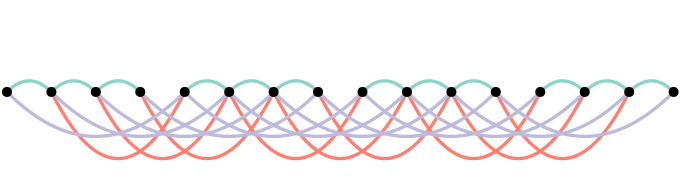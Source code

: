 <?xml version="1.0"?>
<!DOCTYPE ipe SYSTEM "ipe.dtd">
<ipe version="70218" creator="Ipe 7.2.18">
<info created="D:20201031210332" modified="D:20201101192553"/>
<ipestyle name="basic">
<symbol name="arrow/arc(spx)">
<path stroke="sym-stroke" fill="sym-stroke" pen="sym-pen">
0 0 m
-1 0.333 l
-1 -0.333 l
h
</path>
</symbol>
<symbol name="arrow/farc(spx)">
<path stroke="sym-stroke" fill="white" pen="sym-pen">
0 0 m
-1 0.333 l
-1 -0.333 l
h
</path>
</symbol>
<symbol name="arrow/ptarc(spx)">
<path stroke="sym-stroke" fill="sym-stroke" pen="sym-pen">
0 0 m
-1 0.333 l
-0.8 0 l
-1 -0.333 l
h
</path>
</symbol>
<symbol name="arrow/fptarc(spx)">
<path stroke="sym-stroke" fill="white" pen="sym-pen">
0 0 m
-1 0.333 l
-0.8 0 l
-1 -0.333 l
h
</path>
</symbol>
<symbol name="mark/circle(sx)" transformations="translations">
<path fill="sym-stroke">
0.6 0 0 0.6 0 0 e
0.4 0 0 0.4 0 0 e
</path>
</symbol>
<symbol name="mark/disk(sx)" transformations="translations">
<path fill="sym-stroke">
0.6 0 0 0.6 0 0 e
</path>
</symbol>
<symbol name="mark/fdisk(sfx)" transformations="translations">
<group>
<path fill="sym-fill">
0.5 0 0 0.5 0 0 e
</path>
<path fill="sym-stroke" fillrule="eofill">
0.6 0 0 0.6 0 0 e
0.4 0 0 0.4 0 0 e
</path>
</group>
</symbol>
<symbol name="mark/box(sx)" transformations="translations">
<path fill="sym-stroke" fillrule="eofill">
-0.6 -0.6 m
0.6 -0.6 l
0.6 0.6 l
-0.6 0.6 l
h
-0.4 -0.4 m
0.4 -0.4 l
0.4 0.4 l
-0.4 0.4 l
h
</path>
</symbol>
<symbol name="mark/square(sx)" transformations="translations">
<path fill="sym-stroke">
-0.6 -0.6 m
0.6 -0.6 l
0.6 0.6 l
-0.6 0.6 l
h
</path>
</symbol>
<symbol name="mark/fsquare(sfx)" transformations="translations">
<group>
<path fill="sym-fill">
-0.5 -0.5 m
0.5 -0.5 l
0.5 0.5 l
-0.5 0.5 l
h
</path>
<path fill="sym-stroke" fillrule="eofill">
-0.6 -0.6 m
0.6 -0.6 l
0.6 0.6 l
-0.6 0.6 l
h
-0.4 -0.4 m
0.4 -0.4 l
0.4 0.4 l
-0.4 0.4 l
h
</path>
</group>
</symbol>
<symbol name="mark/cross(sx)" transformations="translations">
<group>
<path fill="sym-stroke">
-0.43 -0.57 m
0.57 0.43 l
0.43 0.57 l
-0.57 -0.43 l
h
</path>
<path fill="sym-stroke">
-0.43 0.57 m
0.57 -0.43 l
0.43 -0.57 l
-0.57 0.43 l
h
</path>
</group>
</symbol>
<symbol name="arrow/fnormal(spx)">
<path stroke="sym-stroke" fill="white" pen="sym-pen">
0 0 m
-1 0.333 l
-1 -0.333 l
h
</path>
</symbol>
<symbol name="arrow/pointed(spx)">
<path stroke="sym-stroke" fill="sym-stroke" pen="sym-pen">
0 0 m
-1 0.333 l
-0.8 0 l
-1 -0.333 l
h
</path>
</symbol>
<symbol name="arrow/fpointed(spx)">
<path stroke="sym-stroke" fill="white" pen="sym-pen">
0 0 m
-1 0.333 l
-0.8 0 l
-1 -0.333 l
h
</path>
</symbol>
<symbol name="arrow/linear(spx)">
<path stroke="sym-stroke" pen="sym-pen">
-1 0.333 m
0 0 l
-1 -0.333 l
</path>
</symbol>
<symbol name="arrow/fdouble(spx)">
<path stroke="sym-stroke" fill="white" pen="sym-pen">
0 0 m
-1 0.333 l
-1 -0.333 l
h
-1 0 m
-2 0.333 l
-2 -0.333 l
h
</path>
</symbol>
<symbol name="arrow/double(spx)">
<path stroke="sym-stroke" fill="sym-stroke" pen="sym-pen">
0 0 m
-1 0.333 l
-1 -0.333 l
h
-1 0 m
-2 0.333 l
-2 -0.333 l
h
</path>
</symbol>
<symbol name="arrow/mid-normal(spx)">
<path stroke="sym-stroke" fill="sym-stroke" pen="sym-pen">
0.5 0 m
-0.5 0.333 l
-0.5 -0.333 l
h
</path>
</symbol>
<symbol name="arrow/mid-fnormal(spx)">
<path stroke="sym-stroke" fill="white" pen="sym-pen">
0.5 0 m
-0.5 0.333 l
-0.5 -0.333 l
h
</path>
</symbol>
<symbol name="arrow/mid-pointed(spx)">
<path stroke="sym-stroke" fill="sym-stroke" pen="sym-pen">
0.5 0 m
-0.5 0.333 l
-0.3 0 l
-0.5 -0.333 l
h
</path>
</symbol>
<symbol name="arrow/mid-fpointed(spx)">
<path stroke="sym-stroke" fill="white" pen="sym-pen">
0.5 0 m
-0.5 0.333 l
-0.3 0 l
-0.5 -0.333 l
h
</path>
</symbol>
<symbol name="arrow/mid-double(spx)">
<path stroke="sym-stroke" fill="sym-stroke" pen="sym-pen">
1 0 m
0 0.333 l
0 -0.333 l
h
0 0 m
-1 0.333 l
-1 -0.333 l
h
</path>
</symbol>
<symbol name="arrow/mid-fdouble(spx)">
<path stroke="sym-stroke" fill="white" pen="sym-pen">
1 0 m
0 0.333 l
0 -0.333 l
h
0 0 m
-1 0.333 l
-1 -0.333 l
h
</path>
</symbol>
<pen name="heavier" value="0.8"/>
<pen name="fat" value="1.2"/>
<pen name="ultrafat" value="2"/>
<symbolsize name="large" value="5"/>
<symbolsize name="small" value="2"/>
<symbolsize name="tiny" value="1.1"/>
<arrowsize name="large" value="10"/>
<arrowsize name="small" value="5"/>
<arrowsize name="tiny" value="3"/>
<color name="red" value="1 0 0"/>
<color name="blue" value="0 0 1"/>
<color name="green" value="0 1 0"/>
<color name="yellow" value="1 1 0"/>
<color name="orange" value="1 0.647 0"/>
<color name="gold" value="1 0.843 0"/>
<color name="purple" value="0.627 0.125 0.941"/>
<color name="gray" value="0.745"/>
<color name="brown" value="0.647 0.165 0.165"/>
<color name="navy" value="0 0 0.502"/>
<color name="pink" value="1 0.753 0.796"/>
<color name="seagreen" value="0.18 0.545 0.341"/>
<color name="turquoise" value="0.251 0.878 0.816"/>
<color name="violet" value="0.933 0.51 0.933"/>
<color name="darkblue" value="0 0 0.545"/>
<color name="darkcyan" value="0 0.545 0.545"/>
<color name="darkgray" value="0.663"/>
<color name="darkgreen" value="0 0.392 0"/>
<color name="darkmagenta" value="0.545 0 0.545"/>
<color name="darkorange" value="1 0.549 0"/>
<color name="darkred" value="0.545 0 0"/>
<color name="lightblue" value="0.678 0.847 0.902"/>
<color name="lightcyan" value="0.878 1 1"/>
<color name="lightgray" value="0.827"/>
<color name="lightgreen" value="0.565 0.933 0.565"/>
<color name="lightyellow" value="1 1 0.878"/>
<dashstyle name="dotted" value="[1 3] 0"/>
<dashstyle name="dashed" value="[4] 0"/>
<dashstyle name="dash dotted" value="[4 2 1 2] 0"/>
<dashstyle name="dash dot dotted" value="[4 2 1 2 1 2] 0"/>
<textsize name="large" value="\large"/>
<textsize name="small" value="\small"/>
<textsize name="tiny" value="\tiny"/>
<textsize name="Large" value="\Large"/>
<textsize name="LARGE" value="\LARGE"/>
<textsize name="huge" value="\huge"/>
<textsize name="Huge" value="\Huge"/>
<textsize name="footnote" value="\footnotesize"/>
<textstyle name="center" begin="\begin{center}" end="\end{center}"/>
<textstyle name="itemize" begin="\begin{itemize}" end="\end{itemize}"/>
<textstyle name="item" begin="\begin{itemize}\item{}" end="\end{itemize}"/>
<gridsize name="4 pts" value="4"/>
<gridsize name="8 pts (~3 mm)" value="8"/>
<gridsize name="16 pts (~6 mm)" value="16"/>
<gridsize name="32 pts (~12 mm)" value="32"/>
<gridsize name="10 pts (~3.5 mm)" value="10"/>
<gridsize name="20 pts (~7 mm)" value="20"/>
<gridsize name="14 pts (~5 mm)" value="14"/>
<gridsize name="28 pts (~10 mm)" value="28"/>
<gridsize name="56 pts (~20 mm)" value="56"/>
<anglesize name="90 deg" value="90"/>
<anglesize name="60 deg" value="60"/>
<anglesize name="45 deg" value="45"/>
<anglesize name="30 deg" value="30"/>
<anglesize name="22.5 deg" value="22.5"/>
<opacity name="10%" value="0.1"/>
<opacity name="30%" value="0.3"/>
<opacity name="50%" value="0.5"/>
<opacity name="75%" value="0.75"/>
<tiling name="falling" angle="-60" step="4" width="1"/>
<tiling name="rising" angle="30" step="4" width="1"/>
</ipestyle>
<ipestyle name="brew">
<color name="aliceblue" value="0.941 0.973 1"/>
<color name="brew1" value="0.552 0.827 0.78"/>
<color name="brew2" value="1 1 0.701"/>
<color name="brew3" value="0.745 0.729 0.854"/>
<color name="brew4" value="0.984 0.501 0.447"/>
<color name="brew5" value="0.501 0.694 0.827"/>
<color name="brew6" value="0.992 0.705 0.384"/>
<color name="brew7" value="0.701 0.87 0.411"/>
<color name="brew8" value="0.988 0.803 0.898"/>
</ipestyle>
<page>
<layer name="vertices"/>
<layer name="queue_layout"/>
<layer name="stack_layout"/>
<view layers="vertices queue_layout" active="queue_layout"/>
<view layers="vertices stack_layout" active="stack_layout"/>
<path layer="stack_layout" matrix="-1 0 0 -1 432 1024" stroke="brew4" pen="fat">
176 512 m
181.429 534.656
208 512 c
</path>
<path matrix="-1 0 0 -1 432 1024" stroke="brew4" pen="fat">
160 512 m
177.255 553.001
224 512 c
</path>
<path matrix="-1 0 0 -1 432 1024" stroke="brew4" pen="fat">
144 512 m
174.399 575.631
240 512
240 512 c
</path>
<path matrix="1 0 0 -1 64 1024" stroke="brew3" pen="fat">
128 512 m
184 576
240 512 c
</path>
<path matrix="1 0 0 -1 64 1024" stroke="brew3" pen="fat">
144 512 m
184 560
224 512 c
</path>
<path matrix="1 0 0 -1 64 1024" stroke="brew3" pen="fat">
160 512 m
184 544
208 512 c
</path>
<path matrix="1 0 0 -1 64 1024" stroke="brew3" pen="fat">
176 512 m
184 528
192 512 c
</path>
<path stroke="brew4" pen="fat">
144 512 m
174.399 575.631
240 512
240 512 c
</path>
<path stroke="brew3" pen="fat">
128 512 m
184 576
240 512 c
</path>
<path matrix="1 0 0 1 96 0" stroke="brew1" pen="fat">
128 512 m
136 520
144 512 c
</path>
<path matrix="1 0 0 1 127.701 1.182" stroke="brew4" pen="fat">
176 512 m
181.429 534.656
208 512 c
</path>
<path matrix="1 0 0 1 127.701 1.182" stroke="brew4" pen="fat">
160 512 m
177.255 553.001
224 512 c
</path>
<path matrix="1 0 0 1 127.701 1.182" stroke="brew4" pen="fat">
144 512 m
174.399 575.631
240 512
240 512 c
</path>
<path stroke="brew4" pen="fat">
176 512 m
181.429 534.656
208 512 c
</path>
<path stroke="brew4" pen="fat">
160 512 m
177.255 553.001
224 512 c
</path>
<path matrix="1 0 0 1 128 0" stroke="brew3" pen="fat">
128 512 m
184 576
240 512 c
</path>
<path matrix="1 0 0 1 128 0" stroke="brew3" pen="fat">
144 512 m
184 560
224 512 c
</path>
<path matrix="1 0 0 1 128 0" stroke="brew3" pen="fat">
160 512 m
184 544
208 512 c
</path>
<path matrix="1 0 0 1 128 0" stroke="brew3" pen="fat">
176 512 m
184 528
192 512 c
</path>
<path stroke="brew3" pen="fat">
144 512 m
184 560
224 512 c
</path>
<path stroke="brew3" pen="fat">
160 512 m
184 544
208 512 c
</path>
<path stroke="brew3" pen="fat">
176 512 m
184 528
192 512 c
</path>
<path matrix="1 0 0 1 32 0" stroke="brew1" pen="fat">
128 512 m
136 520
144 512 c
</path>
<path matrix="1 0 0 1 16 0" stroke="brew1" pen="fat">
128 512 m
136 520
144 512 c
</path>
<path stroke="brew1" pen="fat">
128 512 m
136 520
144 512 c
</path>
<path matrix="1 0 0 1 80 0" stroke="brew1" pen="fat">
128 512 m
136 520
144 512 c
</path>
<path matrix="1 0 0 1 64 0" stroke="brew1" pen="fat">
128 512 m
136 520
144 512 c
</path>
<path matrix="1 0 0 1 160 0" stroke="brew1" pen="fat">
128 512 m
136 520
144 512 c
</path>
<path matrix="1 0 0 1 144 0" stroke="brew1" pen="fat">
128 512 m
136 520
144 512 c
</path>
<path matrix="1 0 0 1 128 0" stroke="brew1" pen="fat">
128 512 m
136 520
144 512 c
</path>
<path matrix="1 0 0 1 224 0" stroke="brew1" pen="fat">
128 512 m
136 520
144 512 c
</path>
<path matrix="1 0 0 1 208 0" stroke="brew1" pen="fat">
128 512 m
136 520
144 512 c
</path>
<path matrix="1 0 0 1 192 0" stroke="brew1" pen="fat">
128 512 m
136 520
144 512 c
</path>
<path layer="queue_layout" matrix="1 0 0 -1 160 1024" stroke="brew4" pen="fat">
144 512 m
168 560
192 512 c
</path>
<path matrix="1 0 0 -1 144 1024" stroke="brew4" pen="fat">
144 512 m
168 560
192 512 c
</path>
<path matrix="1 0 0 -1 128 1024" stroke="brew4" pen="fat">
144 512 m
168 560
192 512 c
</path>
<path matrix="1 0 0 -1 96 1024" stroke="brew4" pen="fat">
144 512 m
168 560
192 512 c
</path>
<path matrix="1 0 0 -1 80 1024" stroke="brew4" pen="fat">
144 512 m
168 560
192 512 c
</path>
<path matrix="1 0 0 -1 64 1024" stroke="brew4" pen="fat">
144 512 m
168 560
192 512 c
</path>
<path matrix="1 0 0 -1 32 1024" stroke="brew4" pen="fat">
144 512 m
168 560
192 512 c
</path>
<path matrix="1 0 0 -1 16 1024" stroke="brew4" pen="fat">
144 512 m
168 560
192 512 c
</path>
<path matrix="1 0 0 -1 0 1024" stroke="brew4" pen="fat">
144 512 m
168 560
192 512 c
</path>
<path matrix="1 0 0 -1 176 1024" stroke="brew3" pen="fat">
128 512 m
160 544
192 512 c
</path>
<path matrix="1 0 0 -1 160 1024" stroke="brew3" pen="fat">
128 512 m
160 544
192 512 c
</path>
<path matrix="1 0 0 -1 144 1024" stroke="brew3" pen="fat">
128 512 m
160 544
192 512 c
</path>
<path matrix="1 0 0 -1 128 1024" stroke="brew3" pen="fat">
128 512 m
160 544
192 512 c
</path>
<path matrix="1 0 0 -1 112 1024" stroke="brew3" pen="fat">
128 512 m
160 544
192 512 c
</path>
<path matrix="1 0 0 -1 96 1024" stroke="brew3" pen="fat">
128 512 m
160 544
192 512 c
</path>
<path matrix="1 0 0 -1 80 1024" stroke="brew3" pen="fat">
128 512 m
160 544
192 512 c
</path>
<path matrix="1 0 0 -1 64 1024" stroke="brew3" pen="fat">
128 512 m
160 544
192 512 c
</path>
<path matrix="1 0 0 -1 48 1024" stroke="brew3" pen="fat">
128 512 m
160 544
192 512 c
</path>
<path matrix="1 0 0 -1 32 1024" stroke="brew3" pen="fat">
128 512 m
160 544
192 512 c
</path>
<path matrix="1 0 0 -1 16 1024" stroke="brew3" pen="fat">
128 512 m
160 544
192 512 c
</path>
<path matrix="1 0 0 -1 0 1024" stroke="brew3" pen="fat">
128 512 m
160 544
192 512 c
</path>
<path matrix="1 0 0 1 32 0" stroke="brew1" pen="fat">
128 512 m
136 520
144 512 c
</path>
<path matrix="1 0 0 1 16 0" stroke="brew1" pen="fat">
128 512 m
136 520
144 512 c
</path>
<path stroke="brew1" pen="fat">
128 512 m
136 520
144 512 c
</path>
<use layer="vertices" name="mark/disk(sx)" pos="128 512" size="normal" stroke="black"/>
<use name="mark/disk(sx)" pos="144 512" size="normal" stroke="black"/>
<use name="mark/disk(sx)" pos="160 512" size="normal" stroke="black"/>
<use name="mark/disk(sx)" pos="176 512" size="normal" stroke="black"/>
<path layer="queue_layout" matrix="1 0 0 1 96 0" stroke="brew1" pen="fat">
128 512 m
136 520
144 512 c
</path>
<path matrix="1 0 0 1 80 0" stroke="brew1" pen="fat">
128 512 m
136 520
144 512 c
</path>
<path matrix="1 0 0 1 64 0" stroke="brew1" pen="fat">
128 512 m
136 520
144 512 c
</path>
<use layer="vertices" matrix="1 0 0 1 64 0" name="mark/disk(sx)" pos="128 512" size="normal" stroke="black"/>
<use matrix="1 0 0 1 64 0" name="mark/disk(sx)" pos="144 512" size="normal" stroke="black"/>
<use matrix="1 0 0 1 64 0" name="mark/disk(sx)" pos="160 512" size="normal" stroke="black"/>
<use matrix="1 0 0 1 64 0" name="mark/disk(sx)" pos="176 512" size="normal" stroke="black"/>
<path layer="queue_layout" matrix="1 0 0 1 160 0" stroke="brew1" pen="fat">
128 512 m
136 520
144 512 c
</path>
<path matrix="1 0 0 1 144 0" stroke="brew1" pen="fat">
128 512 m
136 520
144 512 c
</path>
<path matrix="1 0 0 1 128 0" stroke="brew1" pen="fat">
128 512 m
136 520
144 512 c
</path>
<use layer="vertices" matrix="1 0 0 1 128 0" name="mark/disk(sx)" pos="128 512" size="normal" stroke="black"/>
<use matrix="1 0 0 1 128 0" name="mark/disk(sx)" pos="144 512" size="normal" stroke="black"/>
<use matrix="1 0 0 1 128 0" name="mark/disk(sx)" pos="160 512" size="normal" stroke="black"/>
<use matrix="1 0 0 1 128 0" name="mark/disk(sx)" pos="176 512" size="normal" stroke="black"/>
<path layer="queue_layout" matrix="1 0 0 1 224 0" stroke="brew1" pen="fat">
128 512 m
136 520
144 512 c
</path>
<path matrix="1 0 0 1 208 0" stroke="brew1" pen="fat">
128 512 m
136 520
144 512 c
</path>
<path matrix="1 0 0 1 192 0" stroke="brew1" pen="fat">
128 512 m
136 520
144 512 c
</path>
<use layer="vertices" matrix="1 0 0 1 192 0" name="mark/disk(sx)" pos="128 512" size="normal" stroke="black"/>
<use matrix="1 0 0 1 192 0" name="mark/disk(sx)" pos="144 512" size="normal" stroke="black"/>
<use matrix="1 0 0 1 192 0" name="mark/disk(sx)" pos="160 512" size="normal" stroke="black"/>
<use matrix="1 0 0 1 192 0" name="mark/disk(sx)" pos="176 512" size="normal" stroke="black"/>
</page>
</ipe>
